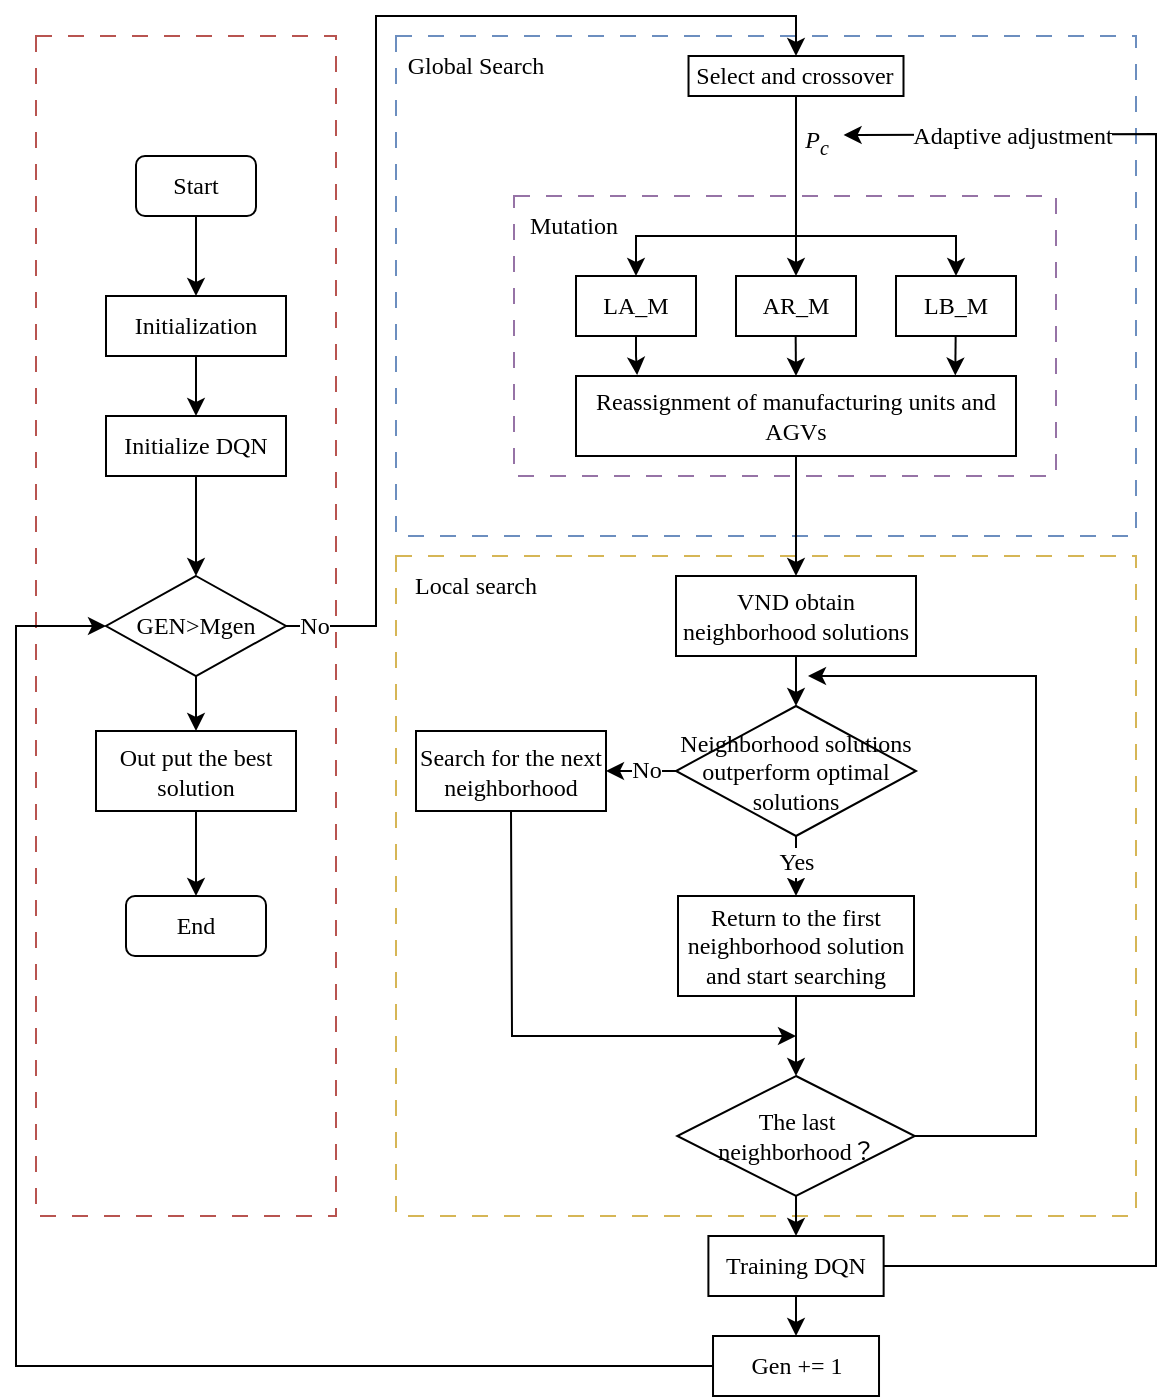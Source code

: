 <mxfile version="26.1.1">
  <diagram name="第 1 页" id="JTgnb0a7iC66pnz1lheD">
    <mxGraphModel dx="1430" dy="757" grid="1" gridSize="10" guides="1" tooltips="1" connect="1" arrows="1" fold="1" page="1" pageScale="1" pageWidth="827" pageHeight="1169" math="0" shadow="0">
      <root>
        <mxCell id="0" />
        <mxCell id="1" parent="0" />
        <mxCell id="htdduQUnRTHgk59qiSYo-57" value="" style="rounded=0;whiteSpace=wrap;html=1;dashed=1;dashPattern=8 8;fontFamily=Times New Roman;fillColor=none;strokeColor=#6c8ebf;fontSize=12;" parent="1" vertex="1">
          <mxGeometry x="270" y="210" width="370" height="250" as="geometry" />
        </mxCell>
        <mxCell id="htdduQUnRTHgk59qiSYo-62" value="" style="rounded=0;whiteSpace=wrap;html=1;dashed=1;dashPattern=8 8;fillColor=none;strokeColor=#b85450;fontSize=12;" parent="1" vertex="1">
          <mxGeometry x="90" y="210" width="150" height="590" as="geometry" />
        </mxCell>
        <mxCell id="htdduQUnRTHgk59qiSYo-2" value="Start" style="rounded=1;whiteSpace=wrap;html=1;fontFamily=Times New Roman;fontSize=12;" parent="1" vertex="1">
          <mxGeometry x="140" y="270" width="60" height="30" as="geometry" />
        </mxCell>
        <mxCell id="htdduQUnRTHgk59qiSYo-3" value="&lt;span lang=&quot;EN-US&quot;&gt;&lt;font&gt;Initialization&lt;/font&gt;&lt;/span&gt;" style="rounded=0;whiteSpace=wrap;html=1;fontFamily=Times New Roman;fontSize=12;" parent="1" vertex="1">
          <mxGeometry x="125" y="340" width="90" height="30" as="geometry" />
        </mxCell>
        <mxCell id="htdduQUnRTHgk59qiSYo-4" value="Initialize DQN" style="rounded=0;whiteSpace=wrap;html=1;fontFamily=Times New Roman;fontSize=12;" parent="1" vertex="1">
          <mxGeometry x="125" y="400" width="90" height="30" as="geometry" />
        </mxCell>
        <mxCell id="htdduQUnRTHgk59qiSYo-5" value="GEN&amp;gt;Mgen" style="rhombus;whiteSpace=wrap;html=1;fontFamily=Times New Roman;fontSize=12;" parent="1" vertex="1">
          <mxGeometry x="125" y="480" width="90" height="50" as="geometry" />
        </mxCell>
        <mxCell id="BKSb3a0NXduaLk_Ln6C9-5" style="edgeStyle=orthogonalEdgeStyle;rounded=0;orthogonalLoop=1;jettySize=auto;html=1;exitX=0.5;exitY=1;exitDx=0;exitDy=0;entryX=0.5;entryY=0;entryDx=0;entryDy=0;" edge="1" parent="1" source="htdduQUnRTHgk59qiSYo-6" target="htdduQUnRTHgk59qiSYo-8">
          <mxGeometry relative="1" as="geometry" />
        </mxCell>
        <mxCell id="htdduQUnRTHgk59qiSYo-6" value="Select and&amp;nbsp;crossover" style="rounded=0;whiteSpace=wrap;html=1;fontFamily=Times New Roman;fontSize=12;fillColor=none;strokeColor=default;" parent="1" vertex="1">
          <mxGeometry x="416.26" y="220" width="107.49" height="20" as="geometry" />
        </mxCell>
        <mxCell id="htdduQUnRTHgk59qiSYo-21" value="P&lt;sub&gt;c&lt;/sub&gt;" style="text;html=1;align=center;verticalAlign=middle;resizable=0;points=[];autosize=1;strokeColor=none;fillColor=none;fontFamily=Times New Roman;fontStyle=2;fontSize=12;" parent="1" vertex="1">
          <mxGeometry x="465" y="248" width="30" height="30" as="geometry" />
        </mxCell>
        <mxCell id="htdduQUnRTHgk59qiSYo-22" value="" style="rounded=0;whiteSpace=wrap;html=1;dashed=1;dashPattern=8 8;fontFamily=Times New Roman;fillColor=none;strokeColor=#d6b656;fontSize=12;" parent="1" vertex="1">
          <mxGeometry x="270" y="470" width="370" height="330" as="geometry" />
        </mxCell>
        <mxCell id="htdduQUnRTHgk59qiSYo-23" value="" style="endArrow=classic;html=1;rounded=0;exitX=0.5;exitY=1;exitDx=0;exitDy=0;entryX=0.5;entryY=0;entryDx=0;entryDy=0;fontFamily=Times New Roman;fontSize=12;" parent="1" source="htdduQUnRTHgk59qiSYo-2" target="htdduQUnRTHgk59qiSYo-3" edge="1">
          <mxGeometry width="50" height="50" relative="1" as="geometry">
            <mxPoint x="260" y="230" as="sourcePoint" />
            <mxPoint x="310" y="180" as="targetPoint" />
          </mxGeometry>
        </mxCell>
        <mxCell id="htdduQUnRTHgk59qiSYo-24" value="" style="endArrow=classic;html=1;rounded=0;exitX=0.5;exitY=1;exitDx=0;exitDy=0;entryX=0.5;entryY=0;entryDx=0;entryDy=0;fontFamily=Times New Roman;fontSize=12;" parent="1" source="htdduQUnRTHgk59qiSYo-3" target="htdduQUnRTHgk59qiSYo-4" edge="1">
          <mxGeometry width="50" height="50" relative="1" as="geometry">
            <mxPoint x="250" y="380" as="sourcePoint" />
            <mxPoint x="250" y="420" as="targetPoint" />
          </mxGeometry>
        </mxCell>
        <mxCell id="htdduQUnRTHgk59qiSYo-25" value="" style="endArrow=classic;html=1;rounded=0;exitX=0.5;exitY=1;exitDx=0;exitDy=0;entryX=0.5;entryY=0;entryDx=0;entryDy=0;fontFamily=Times New Roman;fontSize=12;" parent="1" source="htdduQUnRTHgk59qiSYo-4" target="htdduQUnRTHgk59qiSYo-5" edge="1">
          <mxGeometry width="50" height="50" relative="1" as="geometry">
            <mxPoint x="200" y="440" as="sourcePoint" />
            <mxPoint x="200" y="470" as="targetPoint" />
          </mxGeometry>
        </mxCell>
        <mxCell id="htdduQUnRTHgk59qiSYo-26" value="" style="endArrow=classic;html=1;rounded=0;exitX=1;exitY=0.5;exitDx=0;exitDy=0;entryX=0.5;entryY=0;entryDx=0;entryDy=0;fontFamily=Times New Roman;fontSize=12;" parent="1" source="htdduQUnRTHgk59qiSYo-5" target="htdduQUnRTHgk59qiSYo-6" edge="1">
          <mxGeometry width="50" height="50" relative="1" as="geometry">
            <mxPoint x="132.5" y="507.5" as="sourcePoint" />
            <mxPoint x="422.5" y="222.5" as="targetPoint" />
            <Array as="points">
              <mxPoint x="260" y="505" />
              <mxPoint x="260" y="200" />
              <mxPoint x="470" y="200" />
            </Array>
          </mxGeometry>
        </mxCell>
        <mxCell id="htdduQUnRTHgk59qiSYo-43" value="No" style="edgeLabel;html=1;align=center;verticalAlign=middle;resizable=0;points=[];fontFamily=Times New Roman;fontSize=12;" parent="htdduQUnRTHgk59qiSYo-26" vertex="1" connectable="0">
          <mxGeometry x="-0.932" relative="1" as="geometry">
            <mxPoint x="-6" as="offset" />
          </mxGeometry>
        </mxCell>
        <mxCell id="htdduQUnRTHgk59qiSYo-27" value="&lt;font&gt;VND obtain neighborhood solutions&lt;/font&gt;" style="rounded=0;whiteSpace=wrap;html=1;fontFamily=Times New Roman;fontSize=12;" parent="1" vertex="1">
          <mxGeometry x="410" y="480" width="120" height="40" as="geometry" />
        </mxCell>
        <mxCell id="htdduQUnRTHgk59qiSYo-28" value="Neighborhood solutions outperform optimal solutions" style="rhombus;whiteSpace=wrap;html=1;fontFamily=Times New Roman;fontSize=12;" parent="1" vertex="1">
          <mxGeometry x="410" y="545" width="120" height="65" as="geometry" />
        </mxCell>
        <mxCell id="htdduQUnRTHgk59qiSYo-29" value="Search for the next neighborhood" style="rounded=0;whiteSpace=wrap;html=1;fontFamily=Times New Roman;fontSize=12;" parent="1" vertex="1">
          <mxGeometry x="280" y="557.5" width="95" height="40" as="geometry" />
        </mxCell>
        <mxCell id="htdduQUnRTHgk59qiSYo-30" value="Return to the first neighborhood solution and start searching" style="rounded=0;whiteSpace=wrap;html=1;fontFamily=Times New Roman;fontSize=12;" parent="1" vertex="1">
          <mxGeometry x="411" y="640" width="118" height="50" as="geometry" />
        </mxCell>
        <mxCell id="htdduQUnRTHgk59qiSYo-31" value="The last neighborhood？" style="rhombus;whiteSpace=wrap;html=1;fontFamily=Times New Roman;fontSize=12;" parent="1" vertex="1">
          <mxGeometry x="410.63" y="730" width="118.75" height="60" as="geometry" />
        </mxCell>
        <mxCell id="htdduQUnRTHgk59qiSYo-32" value="" style="endArrow=classic;html=1;rounded=0;exitX=0.5;exitY=1;exitDx=0;exitDy=0;entryX=0.5;entryY=0;entryDx=0;entryDy=0;fontFamily=Times New Roman;fontSize=12;" parent="1" source="htdduQUnRTHgk59qiSYo-13" target="htdduQUnRTHgk59qiSYo-27" edge="1">
          <mxGeometry width="50" height="50" relative="1" as="geometry">
            <mxPoint x="590" y="530" as="sourcePoint" />
            <mxPoint x="640" y="480" as="targetPoint" />
          </mxGeometry>
        </mxCell>
        <mxCell id="htdduQUnRTHgk59qiSYo-33" value="" style="endArrow=classic;html=1;rounded=0;exitX=0.5;exitY=1;exitDx=0;exitDy=0;entryX=0.5;entryY=0;entryDx=0;entryDy=0;fontFamily=Times New Roman;fontSize=12;" parent="1" source="htdduQUnRTHgk59qiSYo-27" target="htdduQUnRTHgk59qiSYo-28" edge="1">
          <mxGeometry width="50" height="50" relative="1" as="geometry">
            <mxPoint x="560" y="530" as="sourcePoint" />
            <mxPoint x="564" y="590" as="targetPoint" />
          </mxGeometry>
        </mxCell>
        <mxCell id="htdduQUnRTHgk59qiSYo-34" value="" style="endArrow=classic;html=1;rounded=0;exitX=0.5;exitY=1;exitDx=0;exitDy=0;entryX=0.5;entryY=0;entryDx=0;entryDy=0;fontFamily=Times New Roman;fontSize=12;" parent="1" source="htdduQUnRTHgk59qiSYo-28" target="htdduQUnRTHgk59qiSYo-30" edge="1">
          <mxGeometry width="50" height="50" relative="1" as="geometry">
            <mxPoint x="590" y="620" as="sourcePoint" />
            <mxPoint x="594" y="680" as="targetPoint" />
          </mxGeometry>
        </mxCell>
        <mxCell id="htdduQUnRTHgk59qiSYo-38" value="Yes" style="edgeLabel;html=1;align=center;verticalAlign=middle;resizable=0;points=[];fontFamily=Times New Roman;fontSize=12;" parent="htdduQUnRTHgk59qiSYo-34" vertex="1" connectable="0">
          <mxGeometry x="-0.149" relative="1" as="geometry">
            <mxPoint as="offset" />
          </mxGeometry>
        </mxCell>
        <mxCell id="htdduQUnRTHgk59qiSYo-35" value="" style="endArrow=classic;html=1;rounded=0;exitX=0.5;exitY=1;exitDx=0;exitDy=0;entryX=0.5;entryY=0;entryDx=0;entryDy=0;fontFamily=Times New Roman;fontSize=12;" parent="1" source="htdduQUnRTHgk59qiSYo-30" target="htdduQUnRTHgk59qiSYo-31" edge="1">
          <mxGeometry width="50" height="50" relative="1" as="geometry">
            <mxPoint x="590" y="745" as="sourcePoint" />
            <mxPoint x="595" y="775" as="targetPoint" />
          </mxGeometry>
        </mxCell>
        <mxCell id="htdduQUnRTHgk59qiSYo-36" value="" style="endArrow=classic;html=1;rounded=0;exitX=0;exitY=0.5;exitDx=0;exitDy=0;entryX=1;entryY=0.5;entryDx=0;entryDy=0;fontFamily=Times New Roman;fontSize=12;" parent="1" source="htdduQUnRTHgk59qiSYo-28" target="htdduQUnRTHgk59qiSYo-29" edge="1">
          <mxGeometry width="50" height="50" relative="1" as="geometry">
            <mxPoint x="496" y="630" as="sourcePoint" />
            <mxPoint x="501" y="660" as="targetPoint" />
          </mxGeometry>
        </mxCell>
        <mxCell id="htdduQUnRTHgk59qiSYo-37" value="No" style="edgeLabel;html=1;align=center;verticalAlign=middle;resizable=0;points=[];fontFamily=Times New Roman;fontSize=12;" parent="htdduQUnRTHgk59qiSYo-36" vertex="1" connectable="0">
          <mxGeometry x="-0.113" y="-1" relative="1" as="geometry">
            <mxPoint as="offset" />
          </mxGeometry>
        </mxCell>
        <mxCell id="htdduQUnRTHgk59qiSYo-39" value="" style="endArrow=classic;html=1;rounded=0;exitX=0.5;exitY=1;exitDx=0;exitDy=0;fontFamily=Times New Roman;fontSize=12;" parent="1" source="htdduQUnRTHgk59qiSYo-29" edge="1">
          <mxGeometry width="50" height="50" relative="1" as="geometry">
            <mxPoint x="325" y="610" as="sourcePoint" />
            <mxPoint x="470" y="710" as="targetPoint" />
            <Array as="points">
              <mxPoint x="328" y="710" />
            </Array>
          </mxGeometry>
        </mxCell>
        <mxCell id="htdduQUnRTHgk59qiSYo-40" value="" style="endArrow=classic;html=1;rounded=0;exitX=1;exitY=0.5;exitDx=0;exitDy=0;fontFamily=Times New Roman;fontSize=12;" parent="1" source="htdduQUnRTHgk59qiSYo-31" edge="1">
          <mxGeometry width="50" height="50" relative="1" as="geometry">
            <mxPoint x="580" y="720" as="sourcePoint" />
            <mxPoint x="476" y="530" as="targetPoint" />
            <Array as="points">
              <mxPoint x="590" y="760" />
              <mxPoint x="590" y="530" />
            </Array>
          </mxGeometry>
        </mxCell>
        <mxCell id="htdduQUnRTHgk59qiSYo-41" value="Gen += 1" style="rounded=0;whiteSpace=wrap;html=1;fontFamily=Times New Roman;fontSize=12;" parent="1" vertex="1">
          <mxGeometry x="428.51" y="860" width="83" height="30" as="geometry" />
        </mxCell>
        <mxCell id="htdduQUnRTHgk59qiSYo-42" value="" style="endArrow=classic;html=1;rounded=0;entryX=0;entryY=0.5;entryDx=0;entryDy=0;exitX=0;exitY=0.5;exitDx=0;exitDy=0;fontFamily=Times New Roman;fontSize=12;" parent="1" source="htdduQUnRTHgk59qiSYo-41" target="htdduQUnRTHgk59qiSYo-5" edge="1">
          <mxGeometry width="50" height="50" relative="1" as="geometry">
            <mxPoint x="402.25" y="855" as="sourcePoint" />
            <mxPoint x="82.25" y="510" as="targetPoint" />
            <Array as="points">
              <mxPoint x="80" y="875" />
              <mxPoint x="80" y="505" />
            </Array>
          </mxGeometry>
        </mxCell>
        <mxCell id="htdduQUnRTHgk59qiSYo-44" value="" style="endArrow=classic;html=1;rounded=0;exitX=0.5;exitY=1;exitDx=0;exitDy=0;entryX=0.5;entryY=0;entryDx=0;entryDy=0;fontFamily=Times New Roman;fontSize=12;" parent="1" source="htdduQUnRTHgk59qiSYo-5" target="htdduQUnRTHgk59qiSYo-45" edge="1">
          <mxGeometry width="50" height="50" relative="1" as="geometry">
            <mxPoint x="169.91" y="530" as="sourcePoint" />
            <mxPoint x="169.83" y="564.25" as="targetPoint" />
          </mxGeometry>
        </mxCell>
        <mxCell id="htdduQUnRTHgk59qiSYo-45" value="Out put the best solution" style="rounded=0;whiteSpace=wrap;html=1;fontFamily=Times New Roman;fontSize=12;" parent="1" vertex="1">
          <mxGeometry x="120" y="557.5" width="100" height="40" as="geometry" />
        </mxCell>
        <mxCell id="htdduQUnRTHgk59qiSYo-46" value="End" style="rounded=1;whiteSpace=wrap;html=1;fontFamily=Times New Roman;fontSize=12;" parent="1" vertex="1">
          <mxGeometry x="135" y="640" width="70" height="30" as="geometry" />
        </mxCell>
        <mxCell id="htdduQUnRTHgk59qiSYo-47" value="" style="endArrow=classic;html=1;rounded=0;exitX=0.5;exitY=1;exitDx=0;exitDy=0;entryX=0.5;entryY=0;entryDx=0;entryDy=0;fontFamily=Times New Roman;fontSize=12;" parent="1" source="htdduQUnRTHgk59qiSYo-45" target="htdduQUnRTHgk59qiSYo-46" edge="1">
          <mxGeometry width="50" height="50" relative="1" as="geometry">
            <mxPoint x="245" y="700" as="sourcePoint" />
            <mxPoint x="245" y="755" as="targetPoint" />
          </mxGeometry>
        </mxCell>
        <mxCell id="htdduQUnRTHgk59qiSYo-48" value="" style="endArrow=classic;html=1;rounded=0;exitX=0.5;exitY=1;exitDx=0;exitDy=0;entryX=0.5;entryY=0;entryDx=0;entryDy=0;fontFamily=Times New Roman;fontSize=12;" parent="1" source="htdduQUnRTHgk59qiSYo-31" target="htdduQUnRTHgk59qiSYo-50" edge="1">
          <mxGeometry width="50" height="50" relative="1" as="geometry">
            <mxPoint x="720" y="790" as="sourcePoint" />
            <mxPoint x="724" y="850" as="targetPoint" />
          </mxGeometry>
        </mxCell>
        <mxCell id="htdduQUnRTHgk59qiSYo-50" value="Training DQN" style="rounded=0;whiteSpace=wrap;html=1;fontFamily=Times New Roman;fontSize=12;" parent="1" vertex="1">
          <mxGeometry x="426.2" y="810" width="87.62" height="30" as="geometry" />
        </mxCell>
        <mxCell id="htdduQUnRTHgk59qiSYo-51" value="" style="endArrow=classic;html=1;rounded=0;exitX=0.5;exitY=1;exitDx=0;exitDy=0;entryX=0.5;entryY=0;entryDx=0;entryDy=0;fontFamily=Times New Roman;fontSize=12;" parent="1" source="htdduQUnRTHgk59qiSYo-50" target="htdduQUnRTHgk59qiSYo-41" edge="1">
          <mxGeometry width="50" height="50" relative="1" as="geometry">
            <mxPoint x="660" y="810" as="sourcePoint" />
            <mxPoint x="476" y="910" as="targetPoint" />
          </mxGeometry>
        </mxCell>
        <mxCell id="htdduQUnRTHgk59qiSYo-52" value="" style="endArrow=classic;html=1;rounded=0;exitX=1;exitY=0.5;exitDx=0;exitDy=0;fontFamily=Times New Roman;entryX=0.96;entryY=0.383;entryDx=0;entryDy=0;entryPerimeter=0;fontSize=12;" parent="1" source="htdduQUnRTHgk59qiSYo-50" target="htdduQUnRTHgk59qiSYo-21" edge="1">
          <mxGeometry width="50" height="50" relative="1" as="geometry">
            <mxPoint x="534.75" y="848" as="sourcePoint" />
            <mxPoint x="640" y="248" as="targetPoint" />
            <Array as="points">
              <mxPoint x="650" y="825" />
              <mxPoint x="650" y="259" />
            </Array>
          </mxGeometry>
        </mxCell>
        <mxCell id="htdduQUnRTHgk59qiSYo-63" value="Adaptive adjustment" style="edgeLabel;html=1;align=center;verticalAlign=middle;resizable=0;points=[];fontFamily=Times New Roman;fontSize=12;" parent="htdduQUnRTHgk59qiSYo-52" vertex="1" connectable="0">
          <mxGeometry x="0.923" relative="1" as="geometry">
            <mxPoint x="51" as="offset" />
          </mxGeometry>
        </mxCell>
        <mxCell id="htdduQUnRTHgk59qiSYo-56" value="Local search" style="text;html=1;align=center;verticalAlign=middle;whiteSpace=wrap;rounded=0;fontFamily=Times New Roman;fontSize=12;" parent="1" vertex="1">
          <mxGeometry x="270" y="470" width="80" height="30" as="geometry" />
        </mxCell>
        <mxCell id="htdduQUnRTHgk59qiSYo-59" value="Global Search" style="text;html=1;align=center;verticalAlign=middle;whiteSpace=wrap;rounded=0;fontFamily=Times New Roman;fontSize=12;" parent="1" vertex="1">
          <mxGeometry x="270" y="210" width="80" height="30" as="geometry" />
        </mxCell>
        <mxCell id="htdduQUnRTHgk59qiSYo-10" value="" style="rounded=0;whiteSpace=wrap;html=1;dashed=1;dashPattern=8 8;fontFamily=Times New Roman;fillColor=none;strokeColor=#9673a6;fontSize=12;" parent="1" vertex="1">
          <mxGeometry x="329" y="290" width="271" height="140" as="geometry" />
        </mxCell>
        <mxCell id="htdduQUnRTHgk59qiSYo-7" value="LA_M" style="rounded=0;whiteSpace=wrap;html=1;fontFamily=Times New Roman;fontSize=12;" parent="1" vertex="1">
          <mxGeometry x="360" y="330" width="60" height="30" as="geometry" />
        </mxCell>
        <mxCell id="htdduQUnRTHgk59qiSYo-8" value="AR_M" style="rounded=0;whiteSpace=wrap;html=1;fontFamily=Times New Roman;fontSize=12;" parent="1" vertex="1">
          <mxGeometry x="440" y="330" width="60" height="30" as="geometry" />
        </mxCell>
        <mxCell id="htdduQUnRTHgk59qiSYo-9" value="LB_M" style="rounded=0;whiteSpace=wrap;html=1;fontFamily=Times New Roman;fontSize=12;" parent="1" vertex="1">
          <mxGeometry x="520" y="330" width="60" height="30" as="geometry" />
        </mxCell>
        <mxCell id="htdduQUnRTHgk59qiSYo-11" value="Mutation" style="text;html=1;align=center;verticalAlign=middle;whiteSpace=wrap;rounded=0;fontFamily=Times New Roman;fontSize=12;" parent="1" vertex="1">
          <mxGeometry x="329" y="290" width="60" height="30" as="geometry" />
        </mxCell>
        <mxCell id="htdduQUnRTHgk59qiSYo-13" value="Reassignment of manufacturing units and AGVs" style="rounded=0;whiteSpace=wrap;html=1;fontFamily=Times New Roman;fontSize=12;" parent="1" vertex="1">
          <mxGeometry x="360" y="380" width="220" height="40" as="geometry" />
        </mxCell>
        <mxCell id="htdduQUnRTHgk59qiSYo-17" value="" style="endArrow=classic;html=1;rounded=0;entryX=0.139;entryY=-0.011;entryDx=0;entryDy=0;entryPerimeter=0;exitX=0.5;exitY=1;exitDx=0;exitDy=0;fontFamily=Times New Roman;fontSize=12;" parent="1" source="htdduQUnRTHgk59qiSYo-7" target="htdduQUnRTHgk59qiSYo-13" edge="1">
          <mxGeometry width="50" height="50" relative="1" as="geometry">
            <mxPoint x="410" y="390" as="sourcePoint" />
            <mxPoint x="460" y="340" as="targetPoint" />
            <Array as="points">
              <mxPoint x="390" y="370" />
            </Array>
          </mxGeometry>
        </mxCell>
        <mxCell id="htdduQUnRTHgk59qiSYo-18" value="" style="endArrow=classic;html=1;rounded=0;entryX=0.862;entryY=-0.006;entryDx=0;entryDy=0;entryPerimeter=0;exitX=0.504;exitY=1.035;exitDx=0;exitDy=0;exitPerimeter=0;fontFamily=Times New Roman;fontSize=12;" parent="1" target="htdduQUnRTHgk59qiSYo-13" edge="1">
          <mxGeometry width="50" height="50" relative="1" as="geometry">
            <mxPoint x="549.83" y="360" as="sourcePoint" />
            <mxPoint x="549.83" y="377" as="targetPoint" />
          </mxGeometry>
        </mxCell>
        <mxCell id="htdduQUnRTHgk59qiSYo-19" value="" style="endArrow=classic;html=1;rounded=0;entryX=0.5;entryY=0;entryDx=0;entryDy=0;exitX=0.504;exitY=1.035;exitDx=0;exitDy=0;exitPerimeter=0;fontFamily=Times New Roman;fontSize=12;" parent="1" target="htdduQUnRTHgk59qiSYo-13" edge="1">
          <mxGeometry width="50" height="50" relative="1" as="geometry">
            <mxPoint x="469.83" y="360" as="sourcePoint" />
            <mxPoint x="469.83" y="377" as="targetPoint" />
          </mxGeometry>
        </mxCell>
        <mxCell id="BKSb3a0NXduaLk_Ln6C9-6" value="" style="endArrow=classic;html=1;rounded=0;entryX=0.5;entryY=0;entryDx=0;entryDy=0;" edge="1" parent="1" target="htdduQUnRTHgk59qiSYo-9">
          <mxGeometry width="50" height="50" relative="1" as="geometry">
            <mxPoint x="470" y="310" as="sourcePoint" />
            <mxPoint x="560" y="300" as="targetPoint" />
            <Array as="points">
              <mxPoint x="550" y="310" />
            </Array>
          </mxGeometry>
        </mxCell>
        <mxCell id="BKSb3a0NXduaLk_Ln6C9-7" value="" style="endArrow=classic;html=1;rounded=0;entryX=0.5;entryY=0;entryDx=0;entryDy=0;" edge="1" parent="1" target="htdduQUnRTHgk59qiSYo-7">
          <mxGeometry width="50" height="50" relative="1" as="geometry">
            <mxPoint x="470" y="310" as="sourcePoint" />
            <mxPoint x="410" y="320" as="targetPoint" />
            <Array as="points">
              <mxPoint x="390" y="310" />
            </Array>
          </mxGeometry>
        </mxCell>
      </root>
    </mxGraphModel>
  </diagram>
</mxfile>
